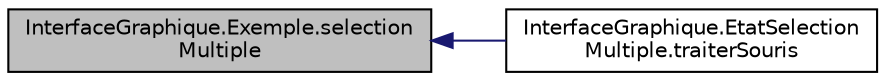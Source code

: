 digraph "InterfaceGraphique.Exemple.selectionMultiple"
{
  edge [fontname="Helvetica",fontsize="10",labelfontname="Helvetica",labelfontsize="10"];
  node [fontname="Helvetica",fontsize="10",shape=record];
  rankdir="LR";
  Node1 [label="InterfaceGraphique.Exemple.selection\lMultiple",height=0.2,width=0.4,color="black", fillcolor="grey75", style="filled", fontcolor="black"];
  Node1 -> Node2 [dir="back",color="midnightblue",fontsize="10",style="solid",fontname="Helvetica"];
  Node2 [label="InterfaceGraphique.EtatSelection\lMultiple.traiterSouris",height=0.2,width=0.4,color="black", fillcolor="white", style="filled",URL="$df/d39/class_interface_graphique_1_1_etat_selection_multiple.html#aef3d940801458491f73fad1695495165",tooltip="Traiter le changement d&#39;état suite à une action du clavier. "];
}
